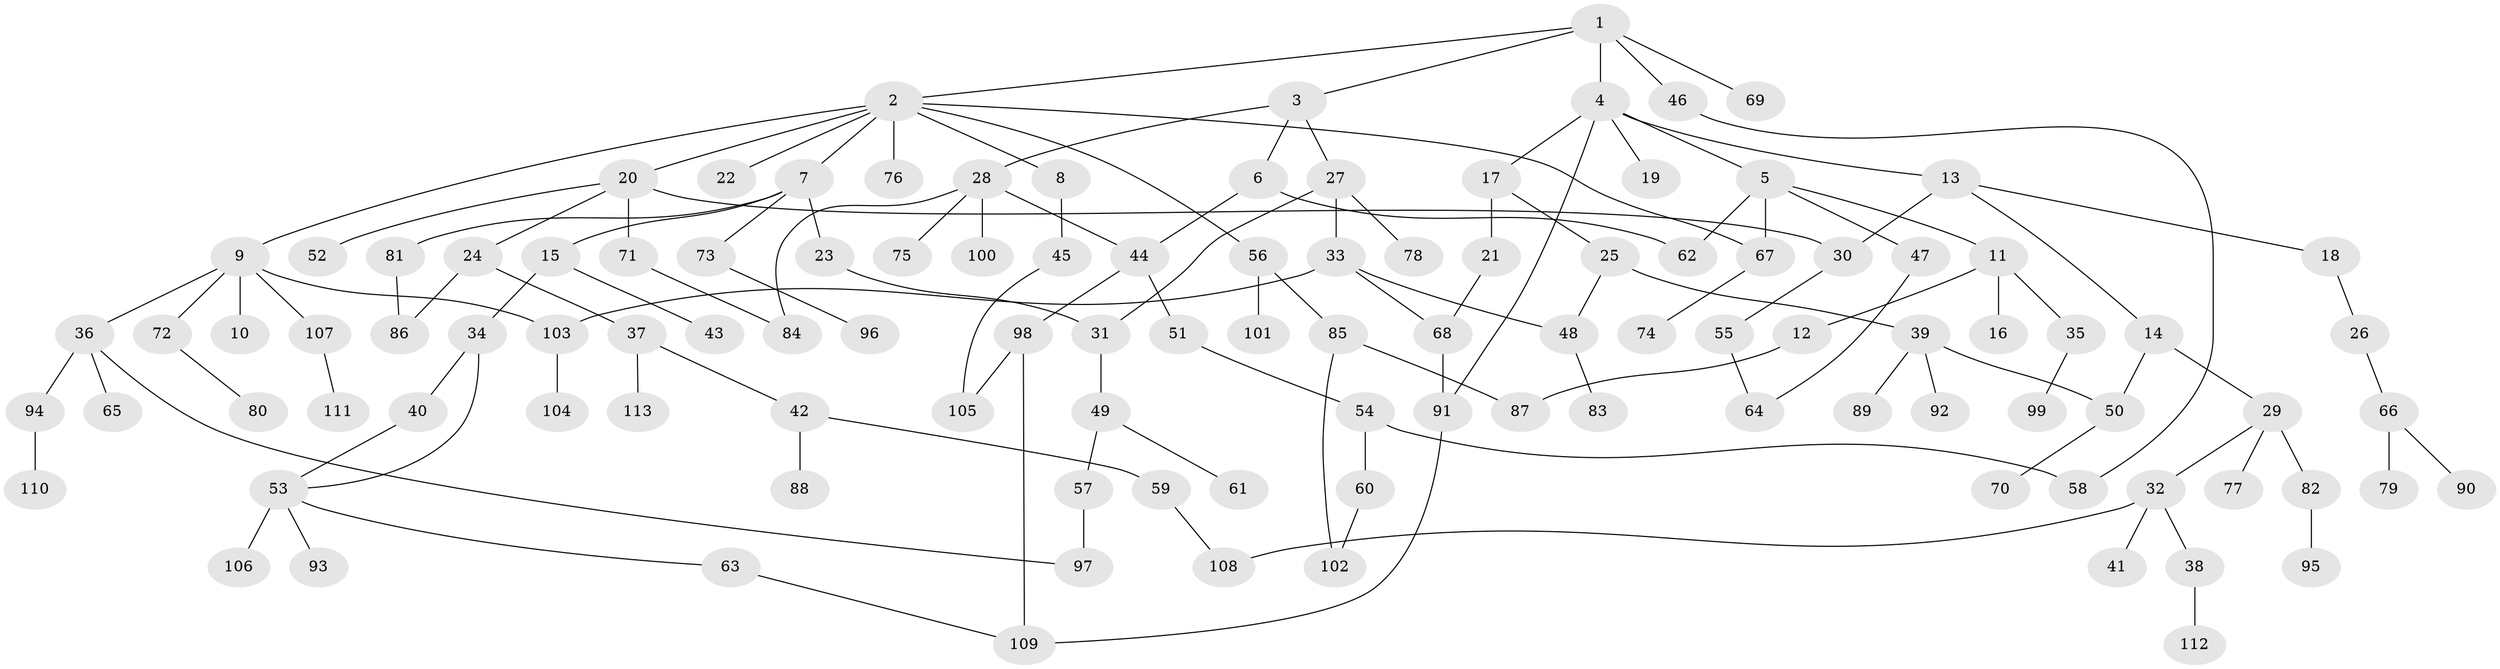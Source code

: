 // Generated by graph-tools (version 1.1) at 2025/41/03/09/25 04:41:23]
// undirected, 113 vertices, 134 edges
graph export_dot {
graph [start="1"]
  node [color=gray90,style=filled];
  1;
  2;
  3;
  4;
  5;
  6;
  7;
  8;
  9;
  10;
  11;
  12;
  13;
  14;
  15;
  16;
  17;
  18;
  19;
  20;
  21;
  22;
  23;
  24;
  25;
  26;
  27;
  28;
  29;
  30;
  31;
  32;
  33;
  34;
  35;
  36;
  37;
  38;
  39;
  40;
  41;
  42;
  43;
  44;
  45;
  46;
  47;
  48;
  49;
  50;
  51;
  52;
  53;
  54;
  55;
  56;
  57;
  58;
  59;
  60;
  61;
  62;
  63;
  64;
  65;
  66;
  67;
  68;
  69;
  70;
  71;
  72;
  73;
  74;
  75;
  76;
  77;
  78;
  79;
  80;
  81;
  82;
  83;
  84;
  85;
  86;
  87;
  88;
  89;
  90;
  91;
  92;
  93;
  94;
  95;
  96;
  97;
  98;
  99;
  100;
  101;
  102;
  103;
  104;
  105;
  106;
  107;
  108;
  109;
  110;
  111;
  112;
  113;
  1 -- 2;
  1 -- 3;
  1 -- 4;
  1 -- 46;
  1 -- 69;
  2 -- 7;
  2 -- 8;
  2 -- 9;
  2 -- 20;
  2 -- 22;
  2 -- 56;
  2 -- 67;
  2 -- 76;
  3 -- 6;
  3 -- 27;
  3 -- 28;
  4 -- 5;
  4 -- 13;
  4 -- 17;
  4 -- 19;
  4 -- 91;
  5 -- 11;
  5 -- 47;
  5 -- 62;
  5 -- 67;
  6 -- 44;
  6 -- 62;
  7 -- 15;
  7 -- 23;
  7 -- 73;
  7 -- 81;
  8 -- 45;
  9 -- 10;
  9 -- 36;
  9 -- 72;
  9 -- 103;
  9 -- 107;
  11 -- 12;
  11 -- 16;
  11 -- 35;
  12 -- 87;
  13 -- 14;
  13 -- 18;
  13 -- 30;
  14 -- 29;
  14 -- 50;
  15 -- 34;
  15 -- 43;
  17 -- 21;
  17 -- 25;
  18 -- 26;
  20 -- 24;
  20 -- 52;
  20 -- 71;
  20 -- 30;
  21 -- 68;
  23 -- 31;
  24 -- 37;
  24 -- 86;
  25 -- 39;
  25 -- 48;
  26 -- 66;
  27 -- 33;
  27 -- 78;
  27 -- 31;
  28 -- 44;
  28 -- 75;
  28 -- 100;
  28 -- 84;
  29 -- 32;
  29 -- 77;
  29 -- 82;
  30 -- 55;
  31 -- 49;
  32 -- 38;
  32 -- 41;
  32 -- 108;
  33 -- 48;
  33 -- 68;
  33 -- 103;
  34 -- 40;
  34 -- 53;
  35 -- 99;
  36 -- 65;
  36 -- 94;
  36 -- 97;
  37 -- 42;
  37 -- 113;
  38 -- 112;
  39 -- 89;
  39 -- 92;
  39 -- 50;
  40 -- 53;
  42 -- 59;
  42 -- 88;
  44 -- 51;
  44 -- 98;
  45 -- 105;
  46 -- 58;
  47 -- 64;
  48 -- 83;
  49 -- 57;
  49 -- 61;
  50 -- 70;
  51 -- 54;
  53 -- 63;
  53 -- 93;
  53 -- 106;
  54 -- 60;
  54 -- 58;
  55 -- 64;
  56 -- 85;
  56 -- 101;
  57 -- 97;
  59 -- 108;
  60 -- 102;
  63 -- 109;
  66 -- 79;
  66 -- 90;
  67 -- 74;
  68 -- 91;
  71 -- 84;
  72 -- 80;
  73 -- 96;
  81 -- 86;
  82 -- 95;
  85 -- 87;
  85 -- 102;
  91 -- 109;
  94 -- 110;
  98 -- 105;
  98 -- 109;
  103 -- 104;
  107 -- 111;
}
